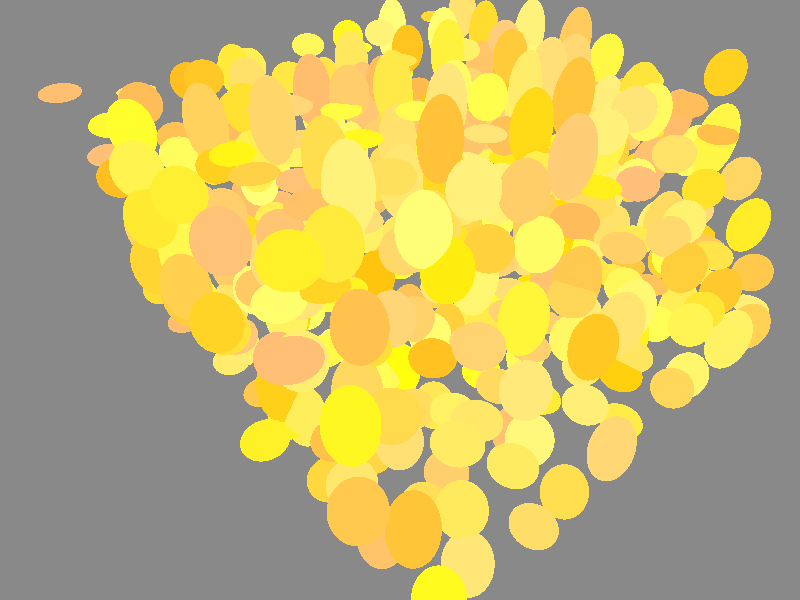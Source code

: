 // POV-Ray 3.7 Scene File "random_c.pov"
// author: Friedrich A. Lohmueller, 2004/Aug-2011/Jan-2013
// email: Friedrich.Lohmueller_at_t-online.de
// homepage: http://www.f-lohmueller.de
//
//--------------------------------------------------------------------------
#version 3.6; // 3.7;
global_settings{ assumed_gamma 1.0 }
#default{ finish{ ambient 0.1 diffuse 0.9 }}
//--------------------------------------------------------------------------
#include "colors.inc"
#include "textures.inc"
//--------------------------------------------------------------------------
// camera ------------------------------------------------------------------
#declare Camera_Position_1 = <0.0 , 12.0 , -10>;
#declare Camera_1 = camera {/*ultra_wide_angle*/ angle 72     // for a quadratic aspect ratio!!!
                            location  Camera_Position_1
                            right     x*image_width/image_height
                            look_at   <-1.1  ,2.0  , 2 >}
camera{Camera_1}
// sun ---------------------------------------------------------------------
light_source{Camera_Position_1 color rgb<0.9,0.9,1.0>*0.2}

light_source{<800,2500,-1500> color White*0.8}
// sky ---------------------------------------------------------------------
plane{<0,1,0>,1 hollow
       texture{ pigment{ bozo turbulence 0.76
                         color_map { [0.5 rgb <0.20, 0.30, 0.8>*0.3]
                                     [0.6 rgb <1,1,1>]
                                     [1.0 rgb <0.5,0.5,0.5>]}
                       }
                finish {ambient 1 diffuse 0} }
       scale 10000}
// fog ---------------------------------------------------------------------
/*
fog{fog_type   2
    distance   100
    color      White
    fog_offset 0.1
    fog_alt    4.0
    turbulence 0.8}
*/
// ground ------------------------------------------------------------------
plane { <0,1,0>, 0
         texture { pigment{ color rgb< 1, 1, 1>*0.25 } //  color Gray50
                // normal { bumps 0.5 scale 0.05 }
                 } // end of texture

      } // end of plane
//--------------------------------------------------------------------------
//---------------------------- objects in scene ----------------------------
//--------------------------------------------------------------------------


// Choosing random series:
#declare Random_1 = seed(113);
#declare Random_2 = seed(5780);
#declare Random_3 = seed(12);

union{
 #declare NrX = -5;   // start x
 #declare EndNrX = 5; // end   x
 #while (NrX< EndNrX+1)
    // more inner loop
    #declare NrY = -2.5;  // start y
    #declare EndNrY = 2.5;// end   y
    #while (NrY< EndNrY+1)
       // innerst loop
       #declare NrZ = -3;   // start z
       #declare EndNrZ = 3; // end   z
       #while (NrZ< EndNrZ+1)

       sphere{ <0,0,0>,0.45
               scale < 1, 0.1+ (rand(Random_1)*2),1 >


               translate<  NrX*1.2+(0.5-rand(Random_2)),
                           NrY*1+(0.5-rand(Random_2))/2,
                           NrY*0.6+NrZ*1.5+(0.5-rand(Random_2))/2 >

               texture{ pigment{color rgb< 1 ,
                                           (0.5+rand(Random_2)/2) ,
                                           (rand(Random_3)/5)
                                         > } // end of pigment
                                 finish { phong 1}}

               }// end of sphere
       #declare NrZ = NrZ + 1;  // next Nr z
       #end // --------------- end of loop z
       // end innerst loop
    #declare NrY = NrY + 1;  // next Nr y
    #end // --------------- end of loop y
    // end more inner loop
 #declare NrX = NrX + 1;  // next Nr x
 #end // --------------- end of loop x
 // end of outer loop
rotate<0,-45,0>
translate<0,5,2>} // end of union

//-------------------------------------------------------end